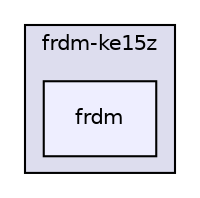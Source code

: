 digraph "boardkit/frdm-ke15z/frdm" {
  compound=true
  node [ fontsize="10", fontname="Helvetica"];
  edge [ labelfontsize="10", labelfontname="Helvetica"];
  subgraph clusterdir_5974cf386c5ed4cc213ed0b1058cbbae {
    graph [ bgcolor="#ddddee", pencolor="black", label="frdm-ke15z" fontname="Helvetica", fontsize="10", URL="dir_5974cf386c5ed4cc213ed0b1058cbbae.html"]
  dir_61faccba435be063faf7934d5c809687 [shape=box, label="frdm", style="filled", fillcolor="#eeeeff", pencolor="black", URL="dir_61faccba435be063faf7934d5c809687.html"];
  }
}

